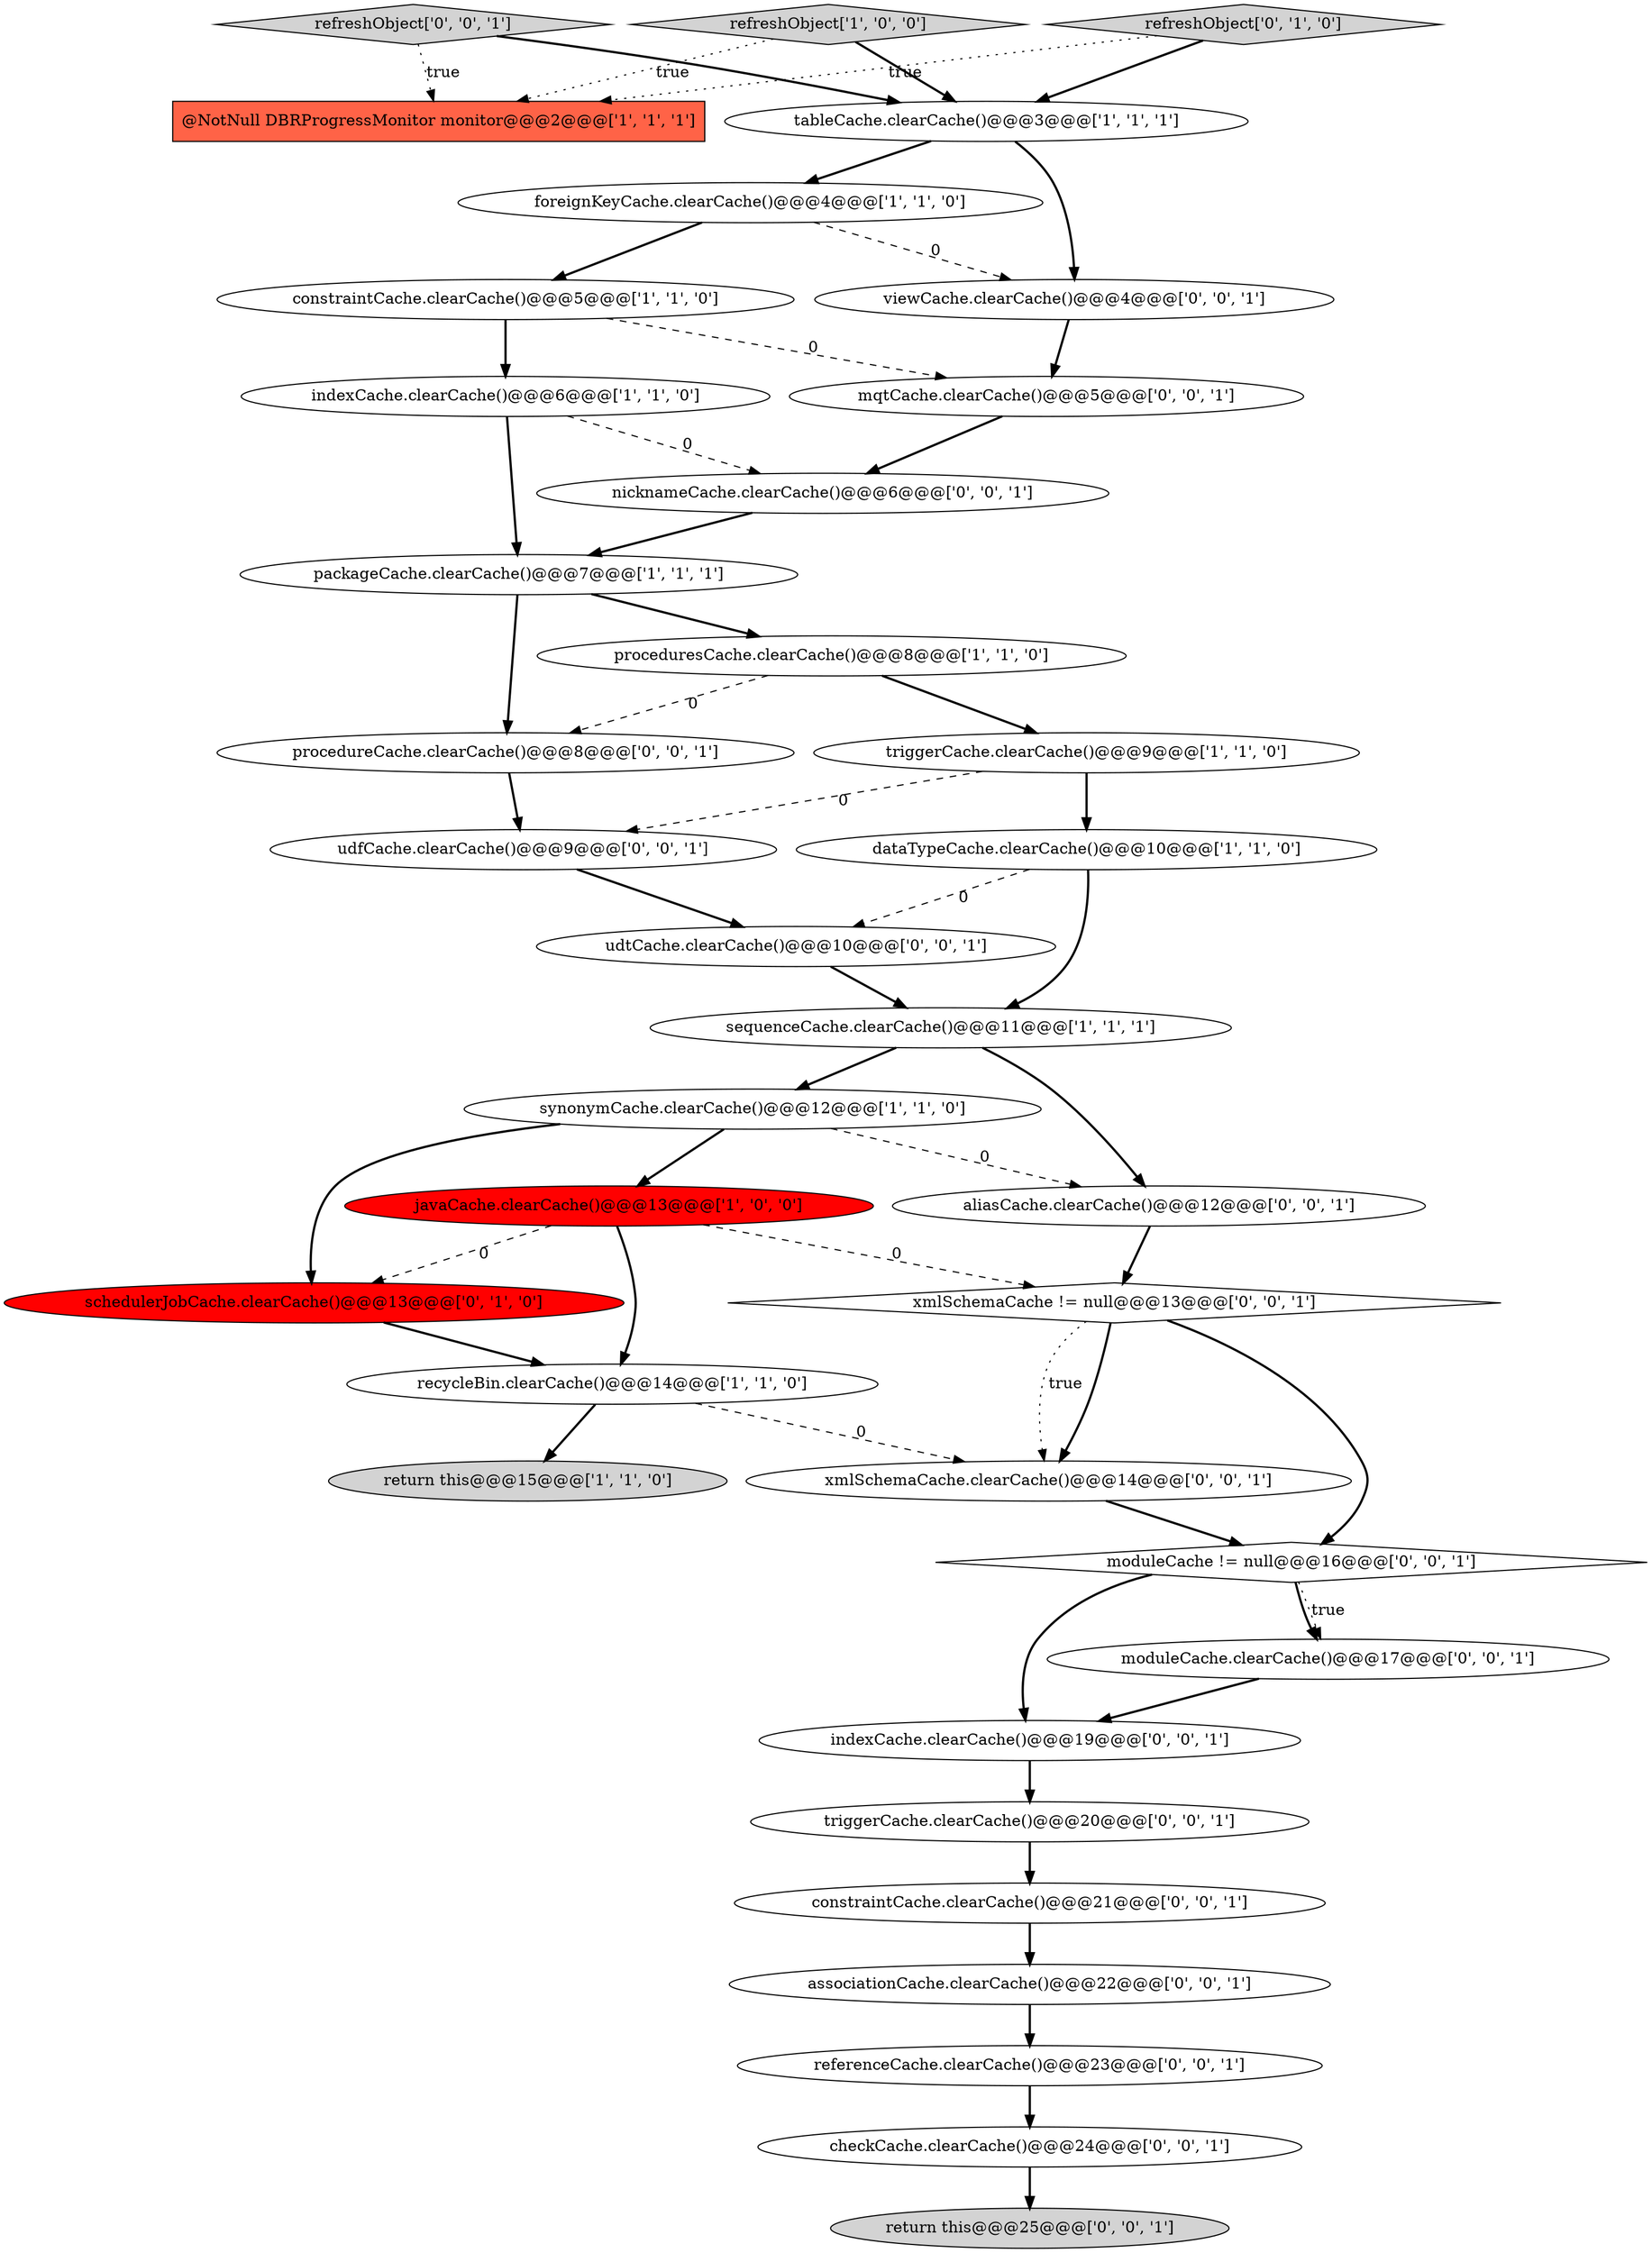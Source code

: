 digraph {
31 [style = filled, label = "xmlSchemaCache != null@@@13@@@['0', '0', '1']", fillcolor = white, shape = diamond image = "AAA0AAABBB3BBB"];
18 [style = filled, label = "moduleCache != null@@@16@@@['0', '0', '1']", fillcolor = white, shape = diamond image = "AAA0AAABBB3BBB"];
7 [style = filled, label = "foreignKeyCache.clearCache()@@@4@@@['1', '1', '0']", fillcolor = white, shape = ellipse image = "AAA0AAABBB1BBB"];
21 [style = filled, label = "aliasCache.clearCache()@@@12@@@['0', '0', '1']", fillcolor = white, shape = ellipse image = "AAA0AAABBB3BBB"];
2 [style = filled, label = "constraintCache.clearCache()@@@5@@@['1', '1', '0']", fillcolor = white, shape = ellipse image = "AAA0AAABBB1BBB"];
9 [style = filled, label = "indexCache.clearCache()@@@6@@@['1', '1', '0']", fillcolor = white, shape = ellipse image = "AAA0AAABBB1BBB"];
17 [style = filled, label = "mqtCache.clearCache()@@@5@@@['0', '0', '1']", fillcolor = white, shape = ellipse image = "AAA0AAABBB3BBB"];
34 [style = filled, label = "triggerCache.clearCache()@@@20@@@['0', '0', '1']", fillcolor = white, shape = ellipse image = "AAA0AAABBB3BBB"];
10 [style = filled, label = "packageCache.clearCache()@@@7@@@['1', '1', '1']", fillcolor = white, shape = ellipse image = "AAA0AAABBB1BBB"];
24 [style = filled, label = "xmlSchemaCache.clearCache()@@@14@@@['0', '0', '1']", fillcolor = white, shape = ellipse image = "AAA0AAABBB3BBB"];
12 [style = filled, label = "tableCache.clearCache()@@@3@@@['1', '1', '1']", fillcolor = white, shape = ellipse image = "AAA0AAABBB1BBB"];
20 [style = filled, label = "checkCache.clearCache()@@@24@@@['0', '0', '1']", fillcolor = white, shape = ellipse image = "AAA0AAABBB3BBB"];
6 [style = filled, label = "return this@@@15@@@['1', '1', '0']", fillcolor = lightgray, shape = ellipse image = "AAA0AAABBB1BBB"];
8 [style = filled, label = "recycleBin.clearCache()@@@14@@@['1', '1', '0']", fillcolor = white, shape = ellipse image = "AAA0AAABBB1BBB"];
33 [style = filled, label = "nicknameCache.clearCache()@@@6@@@['0', '0', '1']", fillcolor = white, shape = ellipse image = "AAA0AAABBB3BBB"];
25 [style = filled, label = "refreshObject['0', '0', '1']", fillcolor = lightgray, shape = diamond image = "AAA0AAABBB3BBB"];
29 [style = filled, label = "udfCache.clearCache()@@@9@@@['0', '0', '1']", fillcolor = white, shape = ellipse image = "AAA0AAABBB3BBB"];
19 [style = filled, label = "associationCache.clearCache()@@@22@@@['0', '0', '1']", fillcolor = white, shape = ellipse image = "AAA0AAABBB3BBB"];
14 [style = filled, label = "sequenceCache.clearCache()@@@11@@@['1', '1', '1']", fillcolor = white, shape = ellipse image = "AAA0AAABBB1BBB"];
16 [style = filled, label = "refreshObject['0', '1', '0']", fillcolor = lightgray, shape = diamond image = "AAA0AAABBB2BBB"];
26 [style = filled, label = "viewCache.clearCache()@@@4@@@['0', '0', '1']", fillcolor = white, shape = ellipse image = "AAA0AAABBB3BBB"];
0 [style = filled, label = "proceduresCache.clearCache()@@@8@@@['1', '1', '0']", fillcolor = white, shape = ellipse image = "AAA0AAABBB1BBB"];
22 [style = filled, label = "procedureCache.clearCache()@@@8@@@['0', '0', '1']", fillcolor = white, shape = ellipse image = "AAA0AAABBB3BBB"];
3 [style = filled, label = "refreshObject['1', '0', '0']", fillcolor = lightgray, shape = diamond image = "AAA0AAABBB1BBB"];
30 [style = filled, label = "return this@@@25@@@['0', '0', '1']", fillcolor = lightgray, shape = ellipse image = "AAA0AAABBB3BBB"];
5 [style = filled, label = "javaCache.clearCache()@@@13@@@['1', '0', '0']", fillcolor = red, shape = ellipse image = "AAA1AAABBB1BBB"];
27 [style = filled, label = "constraintCache.clearCache()@@@21@@@['0', '0', '1']", fillcolor = white, shape = ellipse image = "AAA0AAABBB3BBB"];
35 [style = filled, label = "indexCache.clearCache()@@@19@@@['0', '0', '1']", fillcolor = white, shape = ellipse image = "AAA0AAABBB3BBB"];
15 [style = filled, label = "schedulerJobCache.clearCache()@@@13@@@['0', '1', '0']", fillcolor = red, shape = ellipse image = "AAA1AAABBB2BBB"];
32 [style = filled, label = "moduleCache.clearCache()@@@17@@@['0', '0', '1']", fillcolor = white, shape = ellipse image = "AAA0AAABBB3BBB"];
23 [style = filled, label = "udtCache.clearCache()@@@10@@@['0', '0', '1']", fillcolor = white, shape = ellipse image = "AAA0AAABBB3BBB"];
1 [style = filled, label = "synonymCache.clearCache()@@@12@@@['1', '1', '0']", fillcolor = white, shape = ellipse image = "AAA0AAABBB1BBB"];
11 [style = filled, label = "@NotNull DBRProgressMonitor monitor@@@2@@@['1', '1', '1']", fillcolor = tomato, shape = box image = "AAA0AAABBB1BBB"];
13 [style = filled, label = "dataTypeCache.clearCache()@@@10@@@['1', '1', '0']", fillcolor = white, shape = ellipse image = "AAA0AAABBB1BBB"];
28 [style = filled, label = "referenceCache.clearCache()@@@23@@@['0', '0', '1']", fillcolor = white, shape = ellipse image = "AAA0AAABBB3BBB"];
4 [style = filled, label = "triggerCache.clearCache()@@@9@@@['1', '1', '0']", fillcolor = white, shape = ellipse image = "AAA0AAABBB1BBB"];
1->5 [style = bold, label=""];
10->22 [style = bold, label=""];
32->35 [style = bold, label=""];
3->11 [style = dotted, label="true"];
5->8 [style = bold, label=""];
26->17 [style = bold, label=""];
28->20 [style = bold, label=""];
1->15 [style = bold, label=""];
31->24 [style = bold, label=""];
4->13 [style = bold, label=""];
22->29 [style = bold, label=""];
31->18 [style = bold, label=""];
8->6 [style = bold, label=""];
17->33 [style = bold, label=""];
33->10 [style = bold, label=""];
12->26 [style = bold, label=""];
2->9 [style = bold, label=""];
9->10 [style = bold, label=""];
3->12 [style = bold, label=""];
29->23 [style = bold, label=""];
1->21 [style = dashed, label="0"];
8->24 [style = dashed, label="0"];
2->17 [style = dashed, label="0"];
24->18 [style = bold, label=""];
18->32 [style = dotted, label="true"];
25->11 [style = dotted, label="true"];
0->22 [style = dashed, label="0"];
12->7 [style = bold, label=""];
13->23 [style = dashed, label="0"];
14->1 [style = bold, label=""];
9->33 [style = dashed, label="0"];
23->14 [style = bold, label=""];
21->31 [style = bold, label=""];
25->12 [style = bold, label=""];
0->4 [style = bold, label=""];
7->2 [style = bold, label=""];
10->0 [style = bold, label=""];
18->32 [style = bold, label=""];
5->31 [style = dashed, label="0"];
18->35 [style = bold, label=""];
27->19 [style = bold, label=""];
31->24 [style = dotted, label="true"];
19->28 [style = bold, label=""];
4->29 [style = dashed, label="0"];
35->34 [style = bold, label=""];
20->30 [style = bold, label=""];
5->15 [style = dashed, label="0"];
16->11 [style = dotted, label="true"];
7->26 [style = dashed, label="0"];
13->14 [style = bold, label=""];
16->12 [style = bold, label=""];
15->8 [style = bold, label=""];
14->21 [style = bold, label=""];
34->27 [style = bold, label=""];
}
